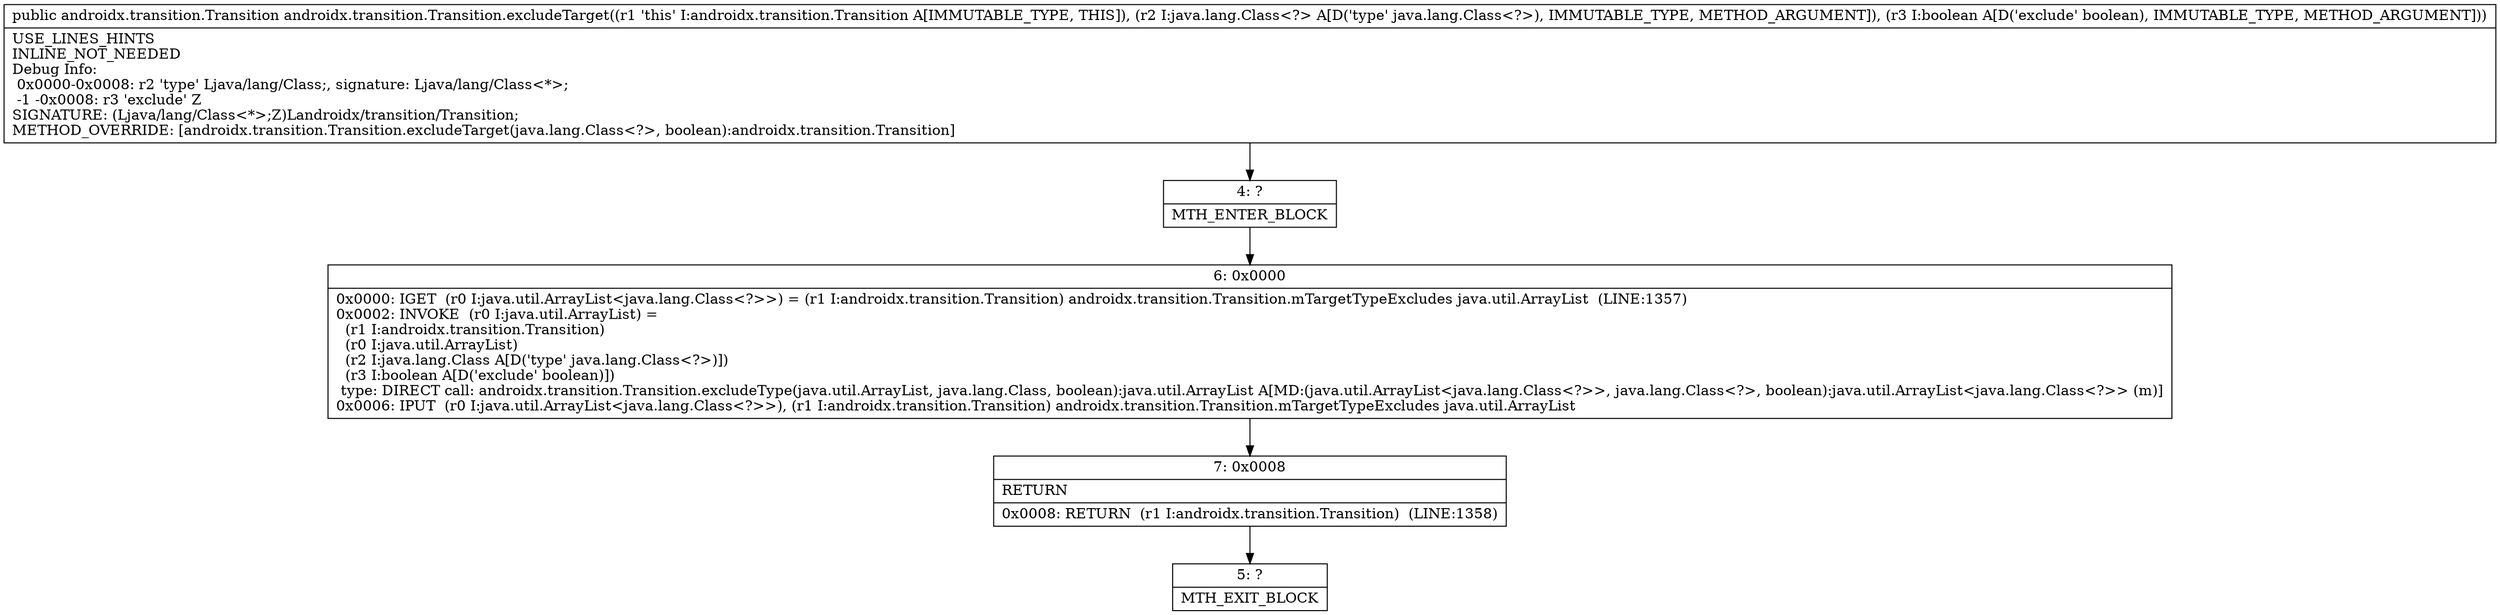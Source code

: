 digraph "CFG forandroidx.transition.Transition.excludeTarget(Ljava\/lang\/Class;Z)Landroidx\/transition\/Transition;" {
Node_4 [shape=record,label="{4\:\ ?|MTH_ENTER_BLOCK\l}"];
Node_6 [shape=record,label="{6\:\ 0x0000|0x0000: IGET  (r0 I:java.util.ArrayList\<java.lang.Class\<?\>\>) = (r1 I:androidx.transition.Transition) androidx.transition.Transition.mTargetTypeExcludes java.util.ArrayList  (LINE:1357)\l0x0002: INVOKE  (r0 I:java.util.ArrayList) = \l  (r1 I:androidx.transition.Transition)\l  (r0 I:java.util.ArrayList)\l  (r2 I:java.lang.Class A[D('type' java.lang.Class\<?\>)])\l  (r3 I:boolean A[D('exclude' boolean)])\l type: DIRECT call: androidx.transition.Transition.excludeType(java.util.ArrayList, java.lang.Class, boolean):java.util.ArrayList A[MD:(java.util.ArrayList\<java.lang.Class\<?\>\>, java.lang.Class\<?\>, boolean):java.util.ArrayList\<java.lang.Class\<?\>\> (m)]\l0x0006: IPUT  (r0 I:java.util.ArrayList\<java.lang.Class\<?\>\>), (r1 I:androidx.transition.Transition) androidx.transition.Transition.mTargetTypeExcludes java.util.ArrayList \l}"];
Node_7 [shape=record,label="{7\:\ 0x0008|RETURN\l|0x0008: RETURN  (r1 I:androidx.transition.Transition)  (LINE:1358)\l}"];
Node_5 [shape=record,label="{5\:\ ?|MTH_EXIT_BLOCK\l}"];
MethodNode[shape=record,label="{public androidx.transition.Transition androidx.transition.Transition.excludeTarget((r1 'this' I:androidx.transition.Transition A[IMMUTABLE_TYPE, THIS]), (r2 I:java.lang.Class\<?\> A[D('type' java.lang.Class\<?\>), IMMUTABLE_TYPE, METHOD_ARGUMENT]), (r3 I:boolean A[D('exclude' boolean), IMMUTABLE_TYPE, METHOD_ARGUMENT]))  | USE_LINES_HINTS\lINLINE_NOT_NEEDED\lDebug Info:\l  0x0000\-0x0008: r2 'type' Ljava\/lang\/Class;, signature: Ljava\/lang\/Class\<*\>;\l  \-1 \-0x0008: r3 'exclude' Z\lSIGNATURE: (Ljava\/lang\/Class\<*\>;Z)Landroidx\/transition\/Transition;\lMETHOD_OVERRIDE: [androidx.transition.Transition.excludeTarget(java.lang.Class\<?\>, boolean):androidx.transition.Transition]\l}"];
MethodNode -> Node_4;Node_4 -> Node_6;
Node_6 -> Node_7;
Node_7 -> Node_5;
}

